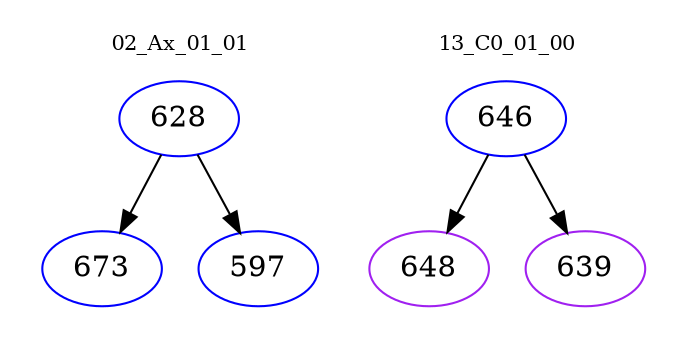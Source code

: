 digraph{
subgraph cluster_0 {
color = white
label = "02_Ax_01_01";
fontsize=10;
T0_628 [label="628", color="blue"]
T0_628 -> T0_673 [color="black"]
T0_673 [label="673", color="blue"]
T0_628 -> T0_597 [color="black"]
T0_597 [label="597", color="blue"]
}
subgraph cluster_1 {
color = white
label = "13_C0_01_00";
fontsize=10;
T1_646 [label="646", color="blue"]
T1_646 -> T1_648 [color="black"]
T1_648 [label="648", color="purple"]
T1_646 -> T1_639 [color="black"]
T1_639 [label="639", color="purple"]
}
}

